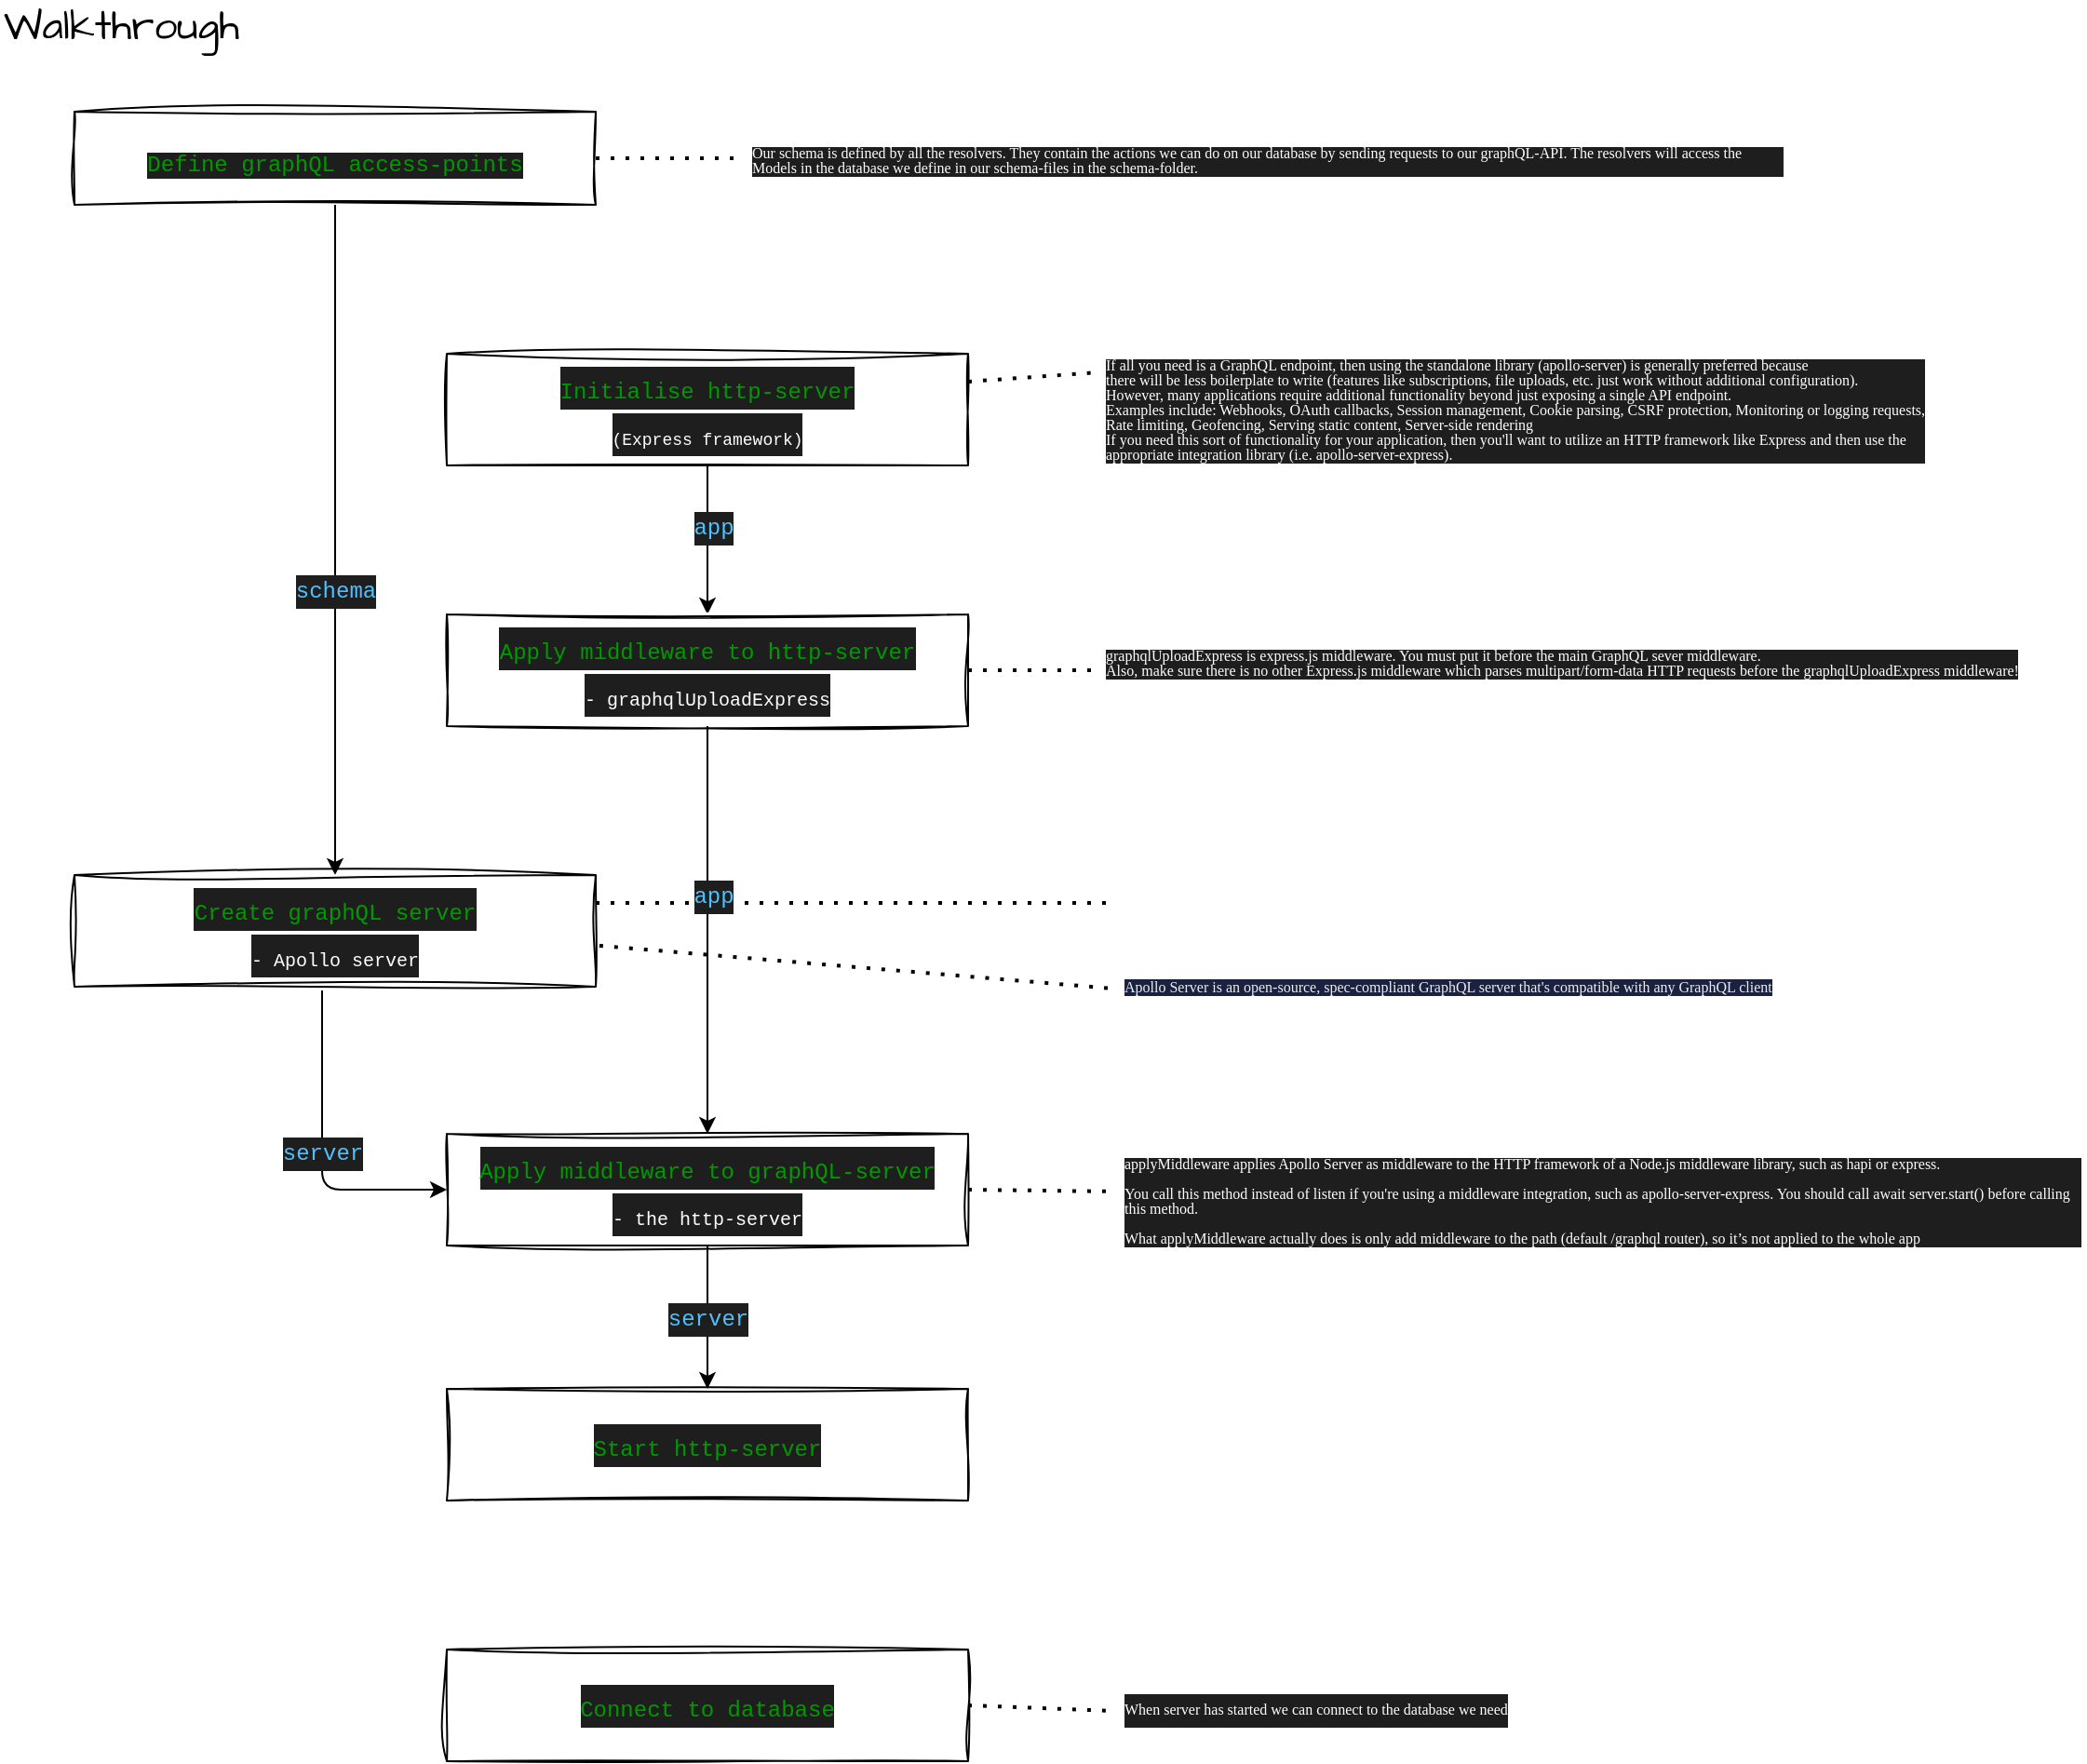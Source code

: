 <mxfile>
    <diagram id="Rjx-U6bYDjUfQmDZbVuL" name="Page-1">
        <mxGraphModel dx="1099" dy="1265" grid="1" gridSize="10" guides="1" tooltips="1" connect="1" arrows="1" fold="1" page="1" pageScale="1" pageWidth="1169" pageHeight="1654" math="0" shadow="0">
            <root>
                <mxCell id="0"/>
                <mxCell id="1" parent="0"/>
                <mxCell id="5" value="" style="edgeStyle=none;html=1;entryX=0.5;entryY=0;entryDx=0;entryDy=0;" parent="1" source="2" target="15" edge="1">
                    <mxGeometry relative="1" as="geometry"/>
                </mxCell>
                <mxCell id="31" value="&lt;div style=&quot;color: rgb(212, 212, 212); background-color: rgb(30, 30, 30); font-family: Menlo, Monaco, &amp;quot;Courier New&amp;quot;, monospace; font-size: 12px; line-height: 18px;&quot;&gt;&lt;span style=&quot;color: #4fc1ff;&quot;&gt;schema&lt;/span&gt;&lt;/div&gt;" style="edgeLabel;html=1;align=center;verticalAlign=middle;resizable=0;points=[];fontSize=20;fontFamily=Architects Daughter;" vertex="1" connectable="0" parent="5">
                    <mxGeometry x="0.15" relative="1" as="geometry">
                        <mxPoint as="offset"/>
                    </mxGeometry>
                </mxCell>
                <mxCell id="2" value="&lt;span style=&quot;background-color: rgb(30, 30, 30); font-family: Menlo, Monaco, &amp;quot;Courier New&amp;quot;, monospace; font-size: 12px;&quot;&gt;&lt;font color=&quot;#009900&quot;&gt;Define graphQL access-points&lt;/font&gt;&lt;/span&gt;" style="rounded=0;whiteSpace=wrap;html=1;sketch=1;hachureGap=4;jiggle=2;curveFitting=1;fontFamily=Architects Daughter;fontSource=https%3A%2F%2Ffonts.googleapis.com%2Fcss%3Ffamily%3DArchitects%2BDaughter;fontSize=20;" parent="1" vertex="1">
                    <mxGeometry x="80" y="110" width="280" height="50" as="geometry"/>
                </mxCell>
                <mxCell id="3" value="Walkthrough" style="text;html=1;strokeColor=none;fillColor=none;align=left;verticalAlign=middle;whiteSpace=wrap;rounded=0;sketch=1;hachureGap=4;jiggle=2;curveFitting=1;fontFamily=Architects Daughter;fontSource=https%3A%2F%2Ffonts.googleapis.com%2Fcss%3Ffamily%3DArchitects%2BDaughter;fontSize=22;" parent="1" vertex="1">
                    <mxGeometry x="40" y="50" width="200" height="30" as="geometry"/>
                </mxCell>
                <mxCell id="9" value="" style="edgeStyle=none;html=1;fontFamily=Verdana;fontSize=9;fontColor=#FFFFFF;" parent="1" source="4" target="8" edge="1">
                    <mxGeometry relative="1" as="geometry"/>
                </mxCell>
                <mxCell id="33" value="&lt;div style=&quot;color: rgb(212, 212, 212); background-color: rgb(30, 30, 30); font-family: Menlo, Monaco, &amp;quot;Courier New&amp;quot;, monospace; font-size: 12px; line-height: 18px;&quot;&gt;&lt;span style=&quot;color: #4fc1ff;&quot;&gt;app&lt;/span&gt;&lt;/div&gt;" style="edgeLabel;html=1;align=center;verticalAlign=middle;resizable=0;points=[];fontSize=10;fontFamily=Verdana;fontColor=#009900;" vertex="1" connectable="0" parent="9">
                    <mxGeometry x="-0.175" y="3" relative="1" as="geometry">
                        <mxPoint as="offset"/>
                    </mxGeometry>
                </mxCell>
                <mxCell id="4" value="&lt;span style=&quot;background-color: rgb(30, 30, 30); font-family: Menlo, Monaco, &amp;quot;Courier New&amp;quot;, monospace;&quot;&gt;&lt;span style=&quot;font-size: 12px;&quot;&gt;&lt;font color=&quot;#009900&quot;&gt;Initialise http-server&lt;/font&gt;&lt;/span&gt;&lt;br&gt;&lt;font color=&quot;#ffffff&quot; style=&quot;font-size: 9px;&quot;&gt;(Express framework)&lt;/font&gt;&lt;br&gt;&lt;/span&gt;" style="rounded=0;whiteSpace=wrap;html=1;sketch=1;hachureGap=4;jiggle=2;curveFitting=1;fontFamily=Architects Daughter;fontSource=https%3A%2F%2Ffonts.googleapis.com%2Fcss%3Ffamily%3DArchitects%2BDaughter;fontSize=20;" parent="1" vertex="1">
                    <mxGeometry x="280" y="240" width="280" height="60" as="geometry"/>
                </mxCell>
                <mxCell id="6" value="&lt;div style=&quot;background-color: rgb(30, 30, 30); font-weight: normal; font-size: 8px; line-height: 100%;&quot;&gt;&lt;p style=&quot;line-height: 100%; font-size: 8px;&quot;&gt;&lt;font color=&quot;#ffffff&quot; style=&quot;font-size: 8px;&quot;&gt;&lt;font style=&quot;font-size: 8px;&quot; face=&quot;Verdana&quot;&gt;If all you need is a GraphQL endpoint, then using the standalone library (apollo-server) is generally preferred because&lt;br style=&quot;font-size: 8px;&quot;&gt;&lt;/font&gt;&lt;font style=&quot;font-size: 8px;&quot; face=&quot;Verdana&quot;&gt;there will be less boilerplate to write (features like subscriptions, file uploads, etc. just work without additional configuration).&lt;br style=&quot;font-size: 8px;&quot;&gt;&lt;/font&gt;&lt;font style=&quot;font-size: 8px;&quot; face=&quot;Verdana&quot;&gt;However, many applications require additional functionality beyond just exposing a single API endpoint.&lt;br style=&quot;font-size: 8px;&quot;&gt;&lt;/font&gt;&lt;font style=&quot;font-size: 8px;&quot; face=&quot;Verdana&quot;&gt;Examples include: Webhooks, OAuth callbacks, Session management, Cookie parsing, CSRF protection, Monitoring or logging requests,&lt;br style=&quot;font-size: 8px;&quot;&gt;&lt;/font&gt;&lt;font style=&quot;font-size: 8px;&quot; face=&quot;Verdana&quot;&gt;Rate limiting, Geofencing, Serving static content, Server-side rendering&lt;br style=&quot;font-size: 8px;&quot;&gt;&lt;/font&gt;&lt;font style=&quot;font-size: 8px;&quot; face=&quot;Verdana&quot;&gt;If you need this sort of functionality for your application, then you'll want to utilize an HTTP framework like Express and then use the&lt;br style=&quot;font-size: 8px;&quot;&gt;&lt;/font&gt;&lt;font style=&quot;font-size: 8px;&quot; face=&quot;Verdana&quot;&gt;appropriate integration library (i.e. apollo-server-express).&lt;/font&gt;&lt;/font&gt;&lt;/p&gt;&lt;/div&gt;" style="text;whiteSpace=wrap;html=1;spacing=4;verticalAlign=middle;labelPosition=center;verticalLabelPosition=middle;align=left;fontSize=8;" parent="1" vertex="1">
                    <mxGeometry x="630" y="230" width="530" height="80" as="geometry"/>
                </mxCell>
                <mxCell id="7" value="" style="endArrow=none;dashed=1;html=1;dashPattern=1 3;strokeWidth=2;fontFamily=Verdana;fontSize=8;fontColor=#FFFFFF;entryX=0;entryY=0.25;entryDx=0;entryDy=0;exitX=1;exitY=0.25;exitDx=0;exitDy=0;" parent="1" source="4" target="6" edge="1">
                    <mxGeometry width="50" height="50" relative="1" as="geometry">
                        <mxPoint x="510" y="250" as="sourcePoint"/>
                        <mxPoint x="560" y="200" as="targetPoint"/>
                    </mxGeometry>
                </mxCell>
                <mxCell id="8" value="&lt;span style=&quot;background-color: rgb(30, 30, 30); font-family: Menlo, Monaco, &amp;quot;Courier New&amp;quot;, monospace;&quot;&gt;&lt;span style=&quot;font-size: 12px;&quot;&gt;&lt;font color=&quot;#009900&quot;&gt;Apply middleware to http-server&lt;/font&gt;&lt;/span&gt;&lt;br&gt;&lt;font size=&quot;1&quot; color=&quot;#ffffff&quot;&gt;- graphqlUploadExpress&lt;/font&gt;&lt;br&gt;&lt;/span&gt;" style="rounded=0;whiteSpace=wrap;html=1;sketch=1;hachureGap=4;jiggle=2;curveFitting=1;fontFamily=Architects Daughter;fontSource=https%3A%2F%2Ffonts.googleapis.com%2Fcss%3Ffamily%3DArchitects%2BDaughter;fontSize=20;" parent="1" vertex="1">
                    <mxGeometry x="280" y="380" width="280" height="60" as="geometry"/>
                </mxCell>
                <mxCell id="10" value="&lt;div style=&quot;background-color: rgb(30, 30, 30); font-weight: normal; font-size: 8px; line-height: 100%;&quot;&gt;&lt;div style=&quot;font-size: 8px; line-height: 100%;&quot;&gt;&lt;span style=&quot;font-size: 8px;&quot;&gt;graphqlUploadExpress is express.js middleware. You must put it before the main GraphQL sever middleware.&lt;/span&gt;&lt;/div&gt;&lt;div style=&quot;font-size: 8px; line-height: 100%;&quot;&gt;&lt;span style=&quot;font-size: 8px;&quot;&gt;Also, make sure there is no other Express.js middleware which parses multipart/form-data HTTP requests before the graphqlUploadExpress middleware!&lt;/span&gt;&lt;/div&gt;&lt;div style=&quot;font-size: 8px;&quot;&gt;&lt;span style=&quot;font-size: 8px;&quot;&gt; &lt;/span&gt;&lt;/div&gt;&lt;/div&gt;" style="text;whiteSpace=wrap;html=1;fontSize=8;fontFamily=Verdana;fontColor=#FFFFFF;spacingTop=0;spacing=4;" parent="1" vertex="1">
                    <mxGeometry x="630" y="390" width="520" height="40" as="geometry"/>
                </mxCell>
                <mxCell id="11" value="" style="endArrow=none;dashed=1;html=1;dashPattern=1 3;strokeWidth=2;fontFamily=Verdana;fontSize=8;fontColor=#FFFFFF;entryX=0;entryY=0.5;entryDx=0;entryDy=0;exitX=1;exitY=0.5;exitDx=0;exitDy=0;" parent="1" source="8" target="10" edge="1">
                    <mxGeometry width="50" height="50" relative="1" as="geometry">
                        <mxPoint x="470" y="265" as="sourcePoint"/>
                        <mxPoint x="576.9" y="218" as="targetPoint"/>
                    </mxGeometry>
                </mxCell>
                <mxCell id="12" value="&lt;div style=&quot;background-color: rgb(30, 30, 30); font-weight: normal; font-size: 8px; line-height: 100%;&quot;&gt;&lt;div style=&quot;font-size: 8px; line-height: 100%;&quot;&gt;Our schema is defined by all the resolvers. They contain the actions we can do on our database by sending requests to our graphQL-API. The resolvers will access the Models in the database we define in our schema-files in the schema-folder.&lt;/div&gt;&lt;div style=&quot;font-size: 8px;&quot;&gt;&lt;span style=&quot;font-size: 8px;&quot;&gt; &lt;/span&gt;&lt;/div&gt;&lt;/div&gt;" style="text;whiteSpace=wrap;html=1;fontSize=8;fontFamily=Verdana;fontColor=#FFFFFF;spacing=4;" parent="1" vertex="1">
                    <mxGeometry x="440" y="120" width="560" height="30" as="geometry"/>
                </mxCell>
                <mxCell id="13" value="" style="endArrow=none;dashed=1;html=1;dashPattern=1 3;strokeWidth=2;fontFamily=Verdana;fontSize=8;fontColor=#FFFFFF;entryX=0;entryY=0.5;entryDx=0;entryDy=0;exitX=1;exitY=0.5;exitDx=0;exitDy=0;" parent="1" source="2" target="12" edge="1">
                    <mxGeometry width="50" height="50" relative="1" as="geometry">
                        <mxPoint x="330" y="420" as="sourcePoint"/>
                        <mxPoint x="410" y="410" as="targetPoint"/>
                    </mxGeometry>
                </mxCell>
                <mxCell id="15" value="&lt;span style=&quot;background-color: rgb(30, 30, 30); font-family: Menlo, Monaco, &amp;quot;Courier New&amp;quot;, monospace;&quot;&gt;&lt;span style=&quot;font-size: 12px;&quot;&gt;&lt;font color=&quot;#009900&quot;&gt;Create graphQL server&lt;/font&gt;&lt;/span&gt;&lt;br&gt;&lt;font size=&quot;1&quot; color=&quot;#ffffff&quot;&gt;- Apollo server&lt;/font&gt;&lt;br&gt;&lt;/span&gt;" style="rounded=0;whiteSpace=wrap;html=1;sketch=1;hachureGap=4;jiggle=2;curveFitting=1;fontFamily=Architects Daughter;fontSource=https%3A%2F%2Ffonts.googleapis.com%2Fcss%3Ffamily%3DArchitects%2BDaughter;fontSize=20;" parent="1" vertex="1">
                    <mxGeometry x="80" y="520" width="280" height="60" as="geometry"/>
                </mxCell>
                <mxCell id="17" value="&lt;p style=&quot;line-height: 100%;&quot;&gt;&lt;span style=&quot;font-size: 8px; font-style: normal; font-variant-ligatures: normal; font-variant-caps: normal; font-weight: 300; letter-spacing: normal; orphans: 2; text-align: center; text-indent: 0px; text-transform: none; widows: 2; word-spacing: 0px; -webkit-text-stroke-width: 0px; text-decoration-thickness: initial; text-decoration-style: initial; text-decoration-color: initial; float: none; display: inline !important;&quot;&gt;GraphQL is a query language for APIs and a runtime for fulfilling those queries with your existing data. GraphQL provides a complete and understandable description of the data in your API, gives clients the power to ask for exactly what they need and nothing more, makes it easier to evolve APIs over time, and enables powerful developer&amp;nbsp;tools.&lt;/span&gt;&lt;/p&gt;" style="text;whiteSpace=wrap;html=1;fontSize=8;fontFamily=Verdana;fontColor=#FFFFFF;spacing=4;" parent="1" vertex="1">
                    <mxGeometry x="640" y="510" width="520" height="50" as="geometry"/>
                </mxCell>
                <mxCell id="18" value="&lt;p style=&quot;&quot;&gt;&lt;span style=&quot;border-color: var(--chakra-colors-whiteAlpha-300); border-width: 0px; border-style: solid; box-sizing: border-box; overflow-wrap: break-word; font-weight: var(--chakra-fontWeights-strong); color: rgba(255, 255, 255, 0.92); background-color: rgb(27, 34, 64);&quot;&gt;Apollo Server is an&amp;nbsp;&lt;a style=&quot;color: var(--chakra-colors-primary); border-color: var(--chakra-colors-whiteAlpha-300); border-width: 0px; border-style: solid; box-sizing: border-box; overflow-wrap: break-word; background-color: transparent; text-decoration-line: none; transition-property: var(--chakra-transition-property-common); transition-duration: var(--chakra-transition-duration-fast); transition-timing-function: var(--chakra-transition-easing-ease-out); cursor: pointer; outline: transparent solid 2px; outline-offset: 2px;&quot; href=&quot;https://github.com/apollographql/apollo-server&quot; class=&quot;chakra-link css-7i8qdf&quot; target=&quot;_blank&quot;&gt;open-source&lt;/a&gt;, spec-compliant GraphQL server&lt;/span&gt;&lt;span style=&quot;color: rgba(255, 255, 255, 0.92); background-color: rgb(27, 34, 64);&quot;&gt;&amp;nbsp;that's compatible with any GraphQL client&lt;/span&gt;&lt;br&gt;&lt;/p&gt;" style="text;html=1;align=left;verticalAlign=middle;resizable=0;points=[];autosize=1;strokeColor=none;fillColor=none;fontSize=8;fontFamily=Verdana;fontColor=#FFFFFF;labelBackgroundColor=none;spacing=4;" parent="1" vertex="1">
                    <mxGeometry x="640" y="560" width="460" height="40" as="geometry"/>
                </mxCell>
                <mxCell id="26" value="&lt;div style=&quot;color: rgb(212, 212, 212); background-color: rgb(30, 30, 30); font-family: Menlo, Monaco, &amp;quot;Courier New&amp;quot;, monospace; font-size: 12px; line-height: 18px;&quot;&gt;&lt;span style=&quot;color: #4fc1ff;&quot;&gt;server&lt;/span&gt;&lt;/div&gt;" style="edgeStyle=none;html=1;fontFamily=Verdana;fontSize=8;fontColor=#FFFFFF;" parent="1" source="19" target="25" edge="1">
                    <mxGeometry relative="1" as="geometry"/>
                </mxCell>
                <mxCell id="19" value="&lt;span style=&quot;background-color: rgb(30, 30, 30); font-family: Menlo, Monaco, &amp;quot;Courier New&amp;quot;, monospace;&quot;&gt;&lt;span style=&quot;font-size: 12px;&quot;&gt;&lt;font color=&quot;#009900&quot;&gt;Apply middleware to graphQL-server&lt;/font&gt;&lt;/span&gt;&lt;br&gt;&lt;font size=&quot;1&quot; color=&quot;#ffffff&quot;&gt;- the http-server&lt;/font&gt;&lt;br&gt;&lt;/span&gt;" style="rounded=0;whiteSpace=wrap;html=1;sketch=1;hachureGap=4;jiggle=2;curveFitting=1;fontFamily=Architects Daughter;fontSource=https%3A%2F%2Ffonts.googleapis.com%2Fcss%3Ffamily%3DArchitects%2BDaughter;fontSize=20;" parent="1" vertex="1">
                    <mxGeometry x="280" y="659" width="280" height="60" as="geometry"/>
                </mxCell>
                <mxCell id="20" value="" style="endArrow=none;dashed=1;html=1;dashPattern=1 3;strokeWidth=2;fontFamily=Verdana;fontSize=8;fontColor=#FFFFFF;entryX=0;entryY=0.5;entryDx=0;entryDy=0;exitX=1;exitY=0.5;exitDx=0;exitDy=0;" parent="1" source="19" target="22" edge="1">
                    <mxGeometry width="50" height="50" relative="1" as="geometry">
                        <mxPoint x="280" y="545" as="sourcePoint"/>
                        <mxPoint x="400" y="690" as="targetPoint"/>
                    </mxGeometry>
                </mxCell>
                <mxCell id="22" value="&lt;div style=&quot;background-color: rgb(30, 30, 30); font-weight: normal; font-size: 8px; line-height: 100%;&quot;&gt;&lt;div style=&quot;line-height: 100%;&quot;&gt;&lt;div style=&quot;line-height: 100%;&quot;&gt;&lt;p style=&quot;line-height: 100%;&quot;&gt;applyMiddleware applies Apollo Server as middleware to the HTTP framework of a Node.js middleware library, such as hapi or express.&lt;/p&gt;&lt;p style=&quot;line-height: 100%;&quot;&gt;You call this method instead of listen if you're using a middleware integration, such as apollo-server-express. You should call await server.start() before calling this method.&lt;/p&gt;&lt;p style=&quot;line-height: 100%;&quot;&gt;What applyMiddleware actually does is only add middleware to the path (default /graphql router), so it’s not applied to the whole app&lt;/p&gt;&lt;div style=&quot;font-family: Menlo, Monaco, &amp;quot;Courier New&amp;quot;, monospace; color: rgb(212, 212, 212);&quot;&gt;  &lt;/div&gt;&lt;/div&gt;&lt;/div&gt;&lt;div style=&quot;font-size: 8px;&quot;&gt;&lt;span style=&quot;font-size: 8px;&quot;&gt; &lt;/span&gt;&lt;/div&gt;&lt;/div&gt;" style="text;whiteSpace=wrap;html=1;fontSize=8;fontFamily=Verdana;fontColor=#FFFFFF;spacingTop=0;spacing=4;" parent="1" vertex="1">
                    <mxGeometry x="640" y="655" width="520" height="70" as="geometry"/>
                </mxCell>
                <mxCell id="23" value="" style="endArrow=none;dashed=1;html=1;dashPattern=1 3;strokeWidth=2;fontFamily=Verdana;fontSize=8;fontColor=#FFFFFF;entryX=-0.004;entryY=0.525;entryDx=0;entryDy=0;entryPerimeter=0;exitX=1.007;exitY=0.633;exitDx=0;exitDy=0;exitPerimeter=0;" parent="1" source="15" target="18" edge="1">
                    <mxGeometry width="50" height="50" relative="1" as="geometry">
                        <mxPoint x="360" y="570" as="sourcePoint"/>
                        <mxPoint x="440" y="570" as="targetPoint"/>
                    </mxGeometry>
                </mxCell>
                <mxCell id="24" value="" style="endArrow=none;dashed=1;html=1;dashPattern=1 3;strokeWidth=2;fontFamily=Verdana;fontSize=8;fontColor=#FFFFFF;entryX=0;entryY=0.5;entryDx=0;entryDy=0;exitX=1;exitY=0.25;exitDx=0;exitDy=0;" parent="1" source="15" target="17" edge="1">
                    <mxGeometry width="50" height="50" relative="1" as="geometry">
                        <mxPoint x="371.96" y="567.98" as="sourcePoint"/>
                        <mxPoint x="448.16" y="591" as="targetPoint"/>
                    </mxGeometry>
                </mxCell>
                <mxCell id="25" value="&lt;span style=&quot;background-color: rgb(30, 30, 30); font-family: Menlo, Monaco, &amp;quot;Courier New&amp;quot;, monospace;&quot;&gt;&lt;span style=&quot;font-size: 12px;&quot;&gt;&lt;font color=&quot;#009900&quot;&gt;Start http-server&lt;/font&gt;&lt;/span&gt;&lt;br&gt;&lt;/span&gt;" style="rounded=0;whiteSpace=wrap;html=1;sketch=1;hachureGap=4;jiggle=2;curveFitting=1;fontFamily=Architects Daughter;fontSource=https%3A%2F%2Ffonts.googleapis.com%2Fcss%3Ffamily%3DArchitects%2BDaughter;fontSize=20;labelBackgroundColor=none;fontColor=#FFFFFF;" parent="1" vertex="1">
                    <mxGeometry x="280" y="796" width="280" height="60" as="geometry"/>
                </mxCell>
                <mxCell id="27" value="&lt;span style=&quot;background-color: rgb(30, 30, 30); font-family: Menlo, Monaco, &amp;quot;Courier New&amp;quot;, monospace;&quot;&gt;&lt;span style=&quot;font-size: 12px;&quot;&gt;&lt;font color=&quot;#009900&quot;&gt;Connect to database&lt;/font&gt;&lt;/span&gt;&lt;br&gt;&lt;/span&gt;" style="rounded=0;whiteSpace=wrap;html=1;sketch=1;hachureGap=4;jiggle=2;curveFitting=1;fontFamily=Architects Daughter;fontSource=https%3A%2F%2Ffonts.googleapis.com%2Fcss%3Ffamily%3DArchitects%2BDaughter;fontSize=20;labelBackgroundColor=none;fontColor=#FFFFFF;" parent="1" vertex="1">
                    <mxGeometry x="280" y="936" width="280" height="60" as="geometry"/>
                </mxCell>
                <mxCell id="29" value="&lt;div style=&quot;background-color: rgb(30, 30, 30); font-size: 8px; line-height: 18px;&quot;&gt;&lt;div style=&quot;font-size: 8px;&quot;&gt;&lt;span style=&quot;font-size: 8px;&quot;&gt;When server has started we can connect to the database we need&lt;/span&gt;&lt;/div&gt;&lt;div style=&quot;font-size: 8px;&quot;&gt;&lt;span style=&quot;font-size: 8px;&quot;&gt;   &lt;/span&gt;&lt;/div&gt;&lt;/div&gt;" style="text;html=1;align=left;verticalAlign=middle;resizable=0;points=[];autosize=1;strokeColor=none;fillColor=none;fontSize=8;fontFamily=Verdana;fontColor=#FFFFFF;labelBackgroundColor=none;spacing=4;" parent="1" vertex="1">
                    <mxGeometry x="640" y="948.01" width="290" height="40" as="geometry"/>
                </mxCell>
                <mxCell id="30" value="" style="endArrow=none;dashed=1;html=1;dashPattern=1 3;strokeWidth=2;fontFamily=Verdana;fontSize=8;fontColor=#FFFFFF;entryX=-0.004;entryY=0.525;entryDx=0;entryDy=0;entryPerimeter=0;exitX=1;exitY=0.5;exitDx=0;exitDy=0;" parent="1" source="27" target="29" edge="1">
                    <mxGeometry width="50" height="50" relative="1" as="geometry">
                        <mxPoint x="361.96" y="945.99" as="sourcePoint"/>
                        <mxPoint x="440" y="958.01" as="targetPoint"/>
                    </mxGeometry>
                </mxCell>
                <mxCell id="34" value="" style="edgeStyle=orthogonalEdgeStyle;html=1;fontFamily=Verdana;fontSize=9;fontColor=#FFFFFF;exitX=0.5;exitY=1;exitDx=0;exitDy=0;" edge="1" parent="1" source="8" target="19">
                    <mxGeometry relative="1" as="geometry">
                        <mxPoint x="430" y="520" as="sourcePoint"/>
                        <mxPoint x="430" y="600" as="targetPoint"/>
                        <Array as="points"/>
                    </mxGeometry>
                </mxCell>
                <mxCell id="35" value="&lt;div style=&quot;color: rgb(212, 212, 212); background-color: rgb(30, 30, 30); font-family: Menlo, Monaco, &amp;quot;Courier New&amp;quot;, monospace; font-size: 12px; line-height: 18px;&quot;&gt;&lt;span style=&quot;color: #4fc1ff;&quot;&gt;app&lt;/span&gt;&lt;/div&gt;" style="edgeLabel;html=1;align=center;verticalAlign=middle;resizable=0;points=[];fontSize=10;fontFamily=Verdana;fontColor=#009900;" vertex="1" connectable="0" parent="34">
                    <mxGeometry x="-0.175" y="3" relative="1" as="geometry">
                        <mxPoint as="offset"/>
                    </mxGeometry>
                </mxCell>
                <mxCell id="37" value="&lt;div style=&quot;color: rgb(212, 212, 212); background-color: rgb(30, 30, 30); font-family: Menlo, Monaco, &amp;quot;Courier New&amp;quot;, monospace; font-size: 12px; line-height: 18px;&quot;&gt;&lt;span style=&quot;color: #4fc1ff;&quot;&gt;server&lt;/span&gt;&lt;/div&gt;" style="edgeStyle=orthogonalEdgeStyle;html=1;fontFamily=Verdana;fontSize=8;fontColor=#FFFFFF;exitX=0.475;exitY=1.033;exitDx=0;exitDy=0;exitPerimeter=0;entryX=0;entryY=0.5;entryDx=0;entryDy=0;" edge="1" parent="1" source="15" target="19">
                    <mxGeometry relative="1" as="geometry">
                        <mxPoint x="430" y="729" as="sourcePoint"/>
                        <mxPoint x="430" y="806" as="targetPoint"/>
                    </mxGeometry>
                </mxCell>
            </root>
        </mxGraphModel>
    </diagram>
</mxfile>